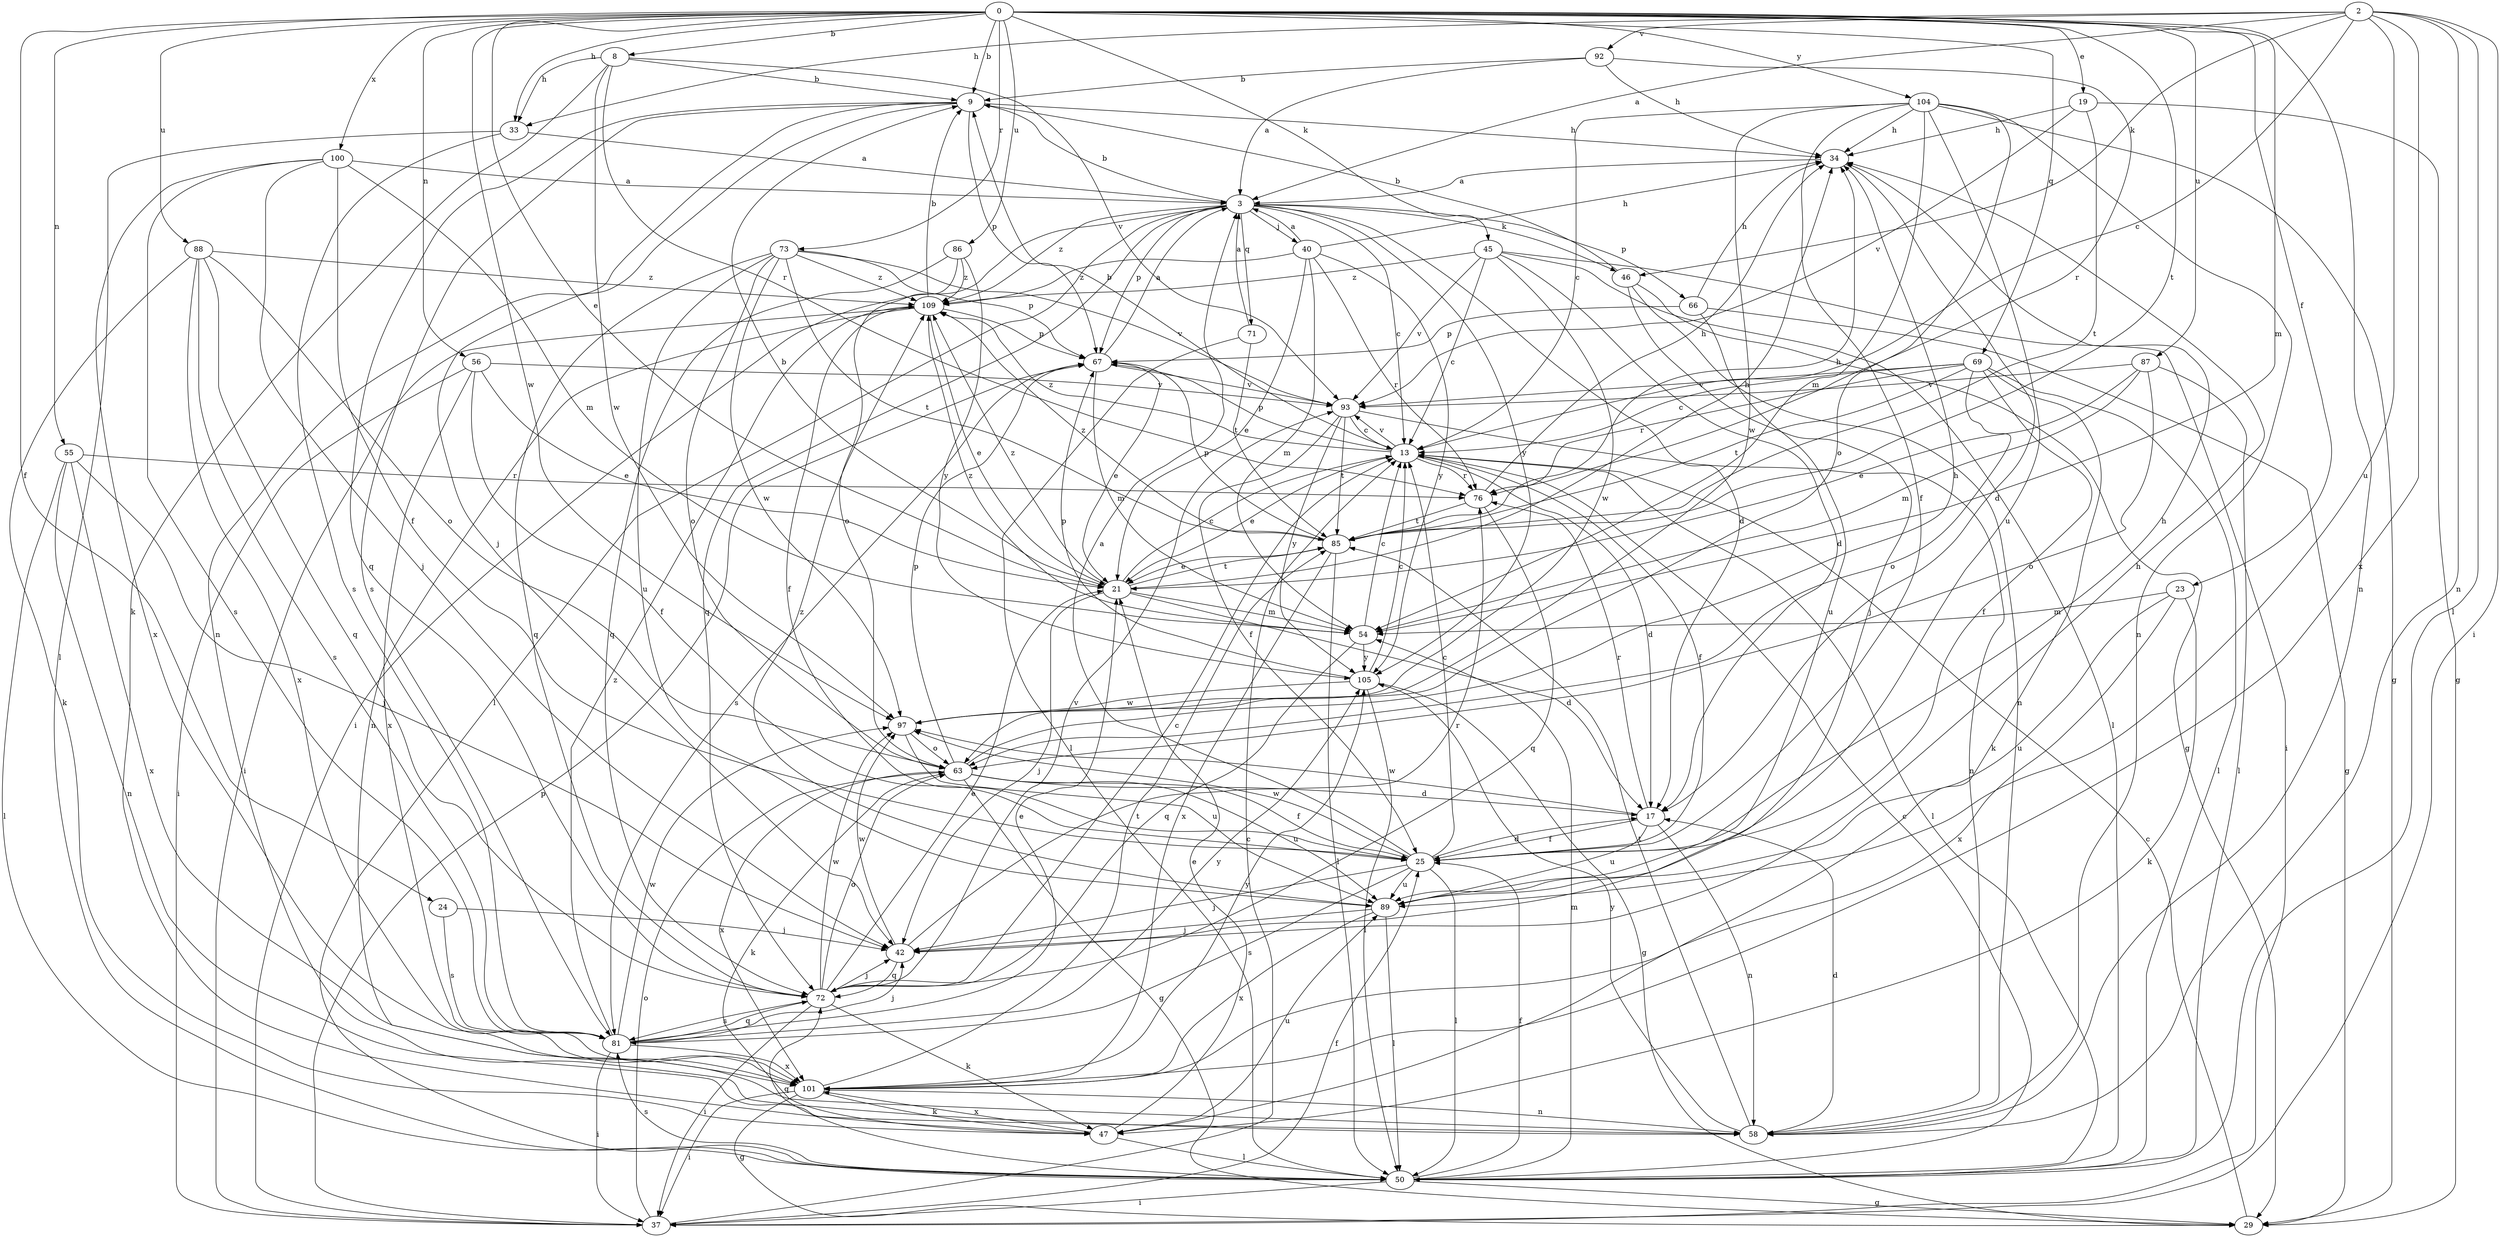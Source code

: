 strict digraph  {
0;
2;
3;
8;
9;
13;
17;
19;
21;
23;
24;
25;
29;
33;
34;
37;
40;
42;
45;
46;
47;
50;
54;
55;
56;
58;
63;
66;
67;
69;
71;
72;
73;
76;
81;
85;
86;
87;
88;
89;
92;
93;
97;
100;
101;
104;
105;
109;
0 -> 8  [label=b];
0 -> 9  [label=b];
0 -> 19  [label=e];
0 -> 21  [label=e];
0 -> 23  [label=f];
0 -> 24  [label=f];
0 -> 33  [label=h];
0 -> 45  [label=k];
0 -> 54  [label=m];
0 -> 55  [label=n];
0 -> 56  [label=n];
0 -> 58  [label=n];
0 -> 69  [label=q];
0 -> 73  [label=r];
0 -> 85  [label=t];
0 -> 86  [label=u];
0 -> 87  [label=u];
0 -> 88  [label=u];
0 -> 97  [label=w];
0 -> 100  [label=x];
0 -> 104  [label=y];
2 -> 3  [label=a];
2 -> 13  [label=c];
2 -> 33  [label=h];
2 -> 37  [label=i];
2 -> 46  [label=k];
2 -> 50  [label=l];
2 -> 58  [label=n];
2 -> 89  [label=u];
2 -> 92  [label=v];
2 -> 101  [label=x];
3 -> 9  [label=b];
3 -> 13  [label=c];
3 -> 17  [label=d];
3 -> 37  [label=i];
3 -> 40  [label=j];
3 -> 46  [label=k];
3 -> 50  [label=l];
3 -> 66  [label=p];
3 -> 67  [label=p];
3 -> 71  [label=q];
3 -> 72  [label=q];
3 -> 105  [label=y];
3 -> 109  [label=z];
8 -> 9  [label=b];
8 -> 33  [label=h];
8 -> 47  [label=k];
8 -> 76  [label=r];
8 -> 93  [label=v];
8 -> 97  [label=w];
9 -> 34  [label=h];
9 -> 42  [label=j];
9 -> 58  [label=n];
9 -> 67  [label=p];
9 -> 72  [label=q];
9 -> 81  [label=s];
13 -> 9  [label=b];
13 -> 17  [label=d];
13 -> 21  [label=e];
13 -> 25  [label=f];
13 -> 50  [label=l];
13 -> 67  [label=p];
13 -> 76  [label=r];
13 -> 93  [label=v];
13 -> 109  [label=z];
17 -> 25  [label=f];
17 -> 58  [label=n];
17 -> 76  [label=r];
17 -> 89  [label=u];
17 -> 97  [label=w];
19 -> 29  [label=g];
19 -> 34  [label=h];
19 -> 85  [label=t];
19 -> 93  [label=v];
21 -> 9  [label=b];
21 -> 13  [label=c];
21 -> 17  [label=d];
21 -> 34  [label=h];
21 -> 42  [label=j];
21 -> 54  [label=m];
21 -> 85  [label=t];
21 -> 109  [label=z];
23 -> 47  [label=k];
23 -> 54  [label=m];
23 -> 89  [label=u];
23 -> 101  [label=x];
24 -> 42  [label=j];
24 -> 81  [label=s];
25 -> 3  [label=a];
25 -> 13  [label=c];
25 -> 17  [label=d];
25 -> 34  [label=h];
25 -> 42  [label=j];
25 -> 50  [label=l];
25 -> 81  [label=s];
25 -> 89  [label=u];
25 -> 97  [label=w];
29 -> 13  [label=c];
33 -> 3  [label=a];
33 -> 50  [label=l];
33 -> 81  [label=s];
34 -> 3  [label=a];
34 -> 17  [label=d];
37 -> 13  [label=c];
37 -> 25  [label=f];
37 -> 63  [label=o];
37 -> 67  [label=p];
40 -> 3  [label=a];
40 -> 21  [label=e];
40 -> 34  [label=h];
40 -> 54  [label=m];
40 -> 76  [label=r];
40 -> 105  [label=y];
40 -> 109  [label=z];
42 -> 34  [label=h];
42 -> 72  [label=q];
42 -> 76  [label=r];
42 -> 97  [label=w];
45 -> 13  [label=c];
45 -> 17  [label=d];
45 -> 37  [label=i];
45 -> 50  [label=l];
45 -> 93  [label=v];
45 -> 97  [label=w];
45 -> 109  [label=z];
46 -> 9  [label=b];
46 -> 29  [label=g];
46 -> 42  [label=j];
46 -> 58  [label=n];
47 -> 21  [label=e];
47 -> 50  [label=l];
47 -> 89  [label=u];
47 -> 101  [label=x];
50 -> 13  [label=c];
50 -> 25  [label=f];
50 -> 29  [label=g];
50 -> 37  [label=i];
50 -> 54  [label=m];
50 -> 72  [label=q];
50 -> 81  [label=s];
54 -> 13  [label=c];
54 -> 72  [label=q];
54 -> 105  [label=y];
54 -> 109  [label=z];
55 -> 42  [label=j];
55 -> 50  [label=l];
55 -> 58  [label=n];
55 -> 76  [label=r];
55 -> 101  [label=x];
56 -> 21  [label=e];
56 -> 25  [label=f];
56 -> 37  [label=i];
56 -> 93  [label=v];
56 -> 101  [label=x];
58 -> 17  [label=d];
58 -> 85  [label=t];
58 -> 105  [label=y];
63 -> 17  [label=d];
63 -> 25  [label=f];
63 -> 29  [label=g];
63 -> 34  [label=h];
63 -> 47  [label=k];
63 -> 67  [label=p];
63 -> 89  [label=u];
63 -> 101  [label=x];
66 -> 29  [label=g];
66 -> 34  [label=h];
66 -> 67  [label=p];
66 -> 89  [label=u];
67 -> 3  [label=a];
67 -> 21  [label=e];
67 -> 54  [label=m];
67 -> 81  [label=s];
67 -> 93  [label=v];
69 -> 13  [label=c];
69 -> 25  [label=f];
69 -> 47  [label=k];
69 -> 50  [label=l];
69 -> 63  [label=o];
69 -> 76  [label=r];
69 -> 85  [label=t];
69 -> 93  [label=v];
71 -> 3  [label=a];
71 -> 50  [label=l];
71 -> 85  [label=t];
72 -> 13  [label=c];
72 -> 21  [label=e];
72 -> 37  [label=i];
72 -> 42  [label=j];
72 -> 47  [label=k];
72 -> 63  [label=o];
72 -> 81  [label=s];
72 -> 93  [label=v];
72 -> 97  [label=w];
73 -> 63  [label=o];
73 -> 67  [label=p];
73 -> 72  [label=q];
73 -> 85  [label=t];
73 -> 89  [label=u];
73 -> 93  [label=v];
73 -> 97  [label=w];
73 -> 109  [label=z];
76 -> 34  [label=h];
76 -> 72  [label=q];
76 -> 85  [label=t];
81 -> 21  [label=e];
81 -> 37  [label=i];
81 -> 42  [label=j];
81 -> 72  [label=q];
81 -> 97  [label=w];
81 -> 101  [label=x];
81 -> 105  [label=y];
81 -> 109  [label=z];
85 -> 21  [label=e];
85 -> 34  [label=h];
85 -> 50  [label=l];
85 -> 67  [label=p];
85 -> 101  [label=x];
85 -> 109  [label=z];
86 -> 63  [label=o];
86 -> 72  [label=q];
86 -> 105  [label=y];
86 -> 109  [label=z];
87 -> 21  [label=e];
87 -> 50  [label=l];
87 -> 54  [label=m];
87 -> 63  [label=o];
87 -> 93  [label=v];
88 -> 47  [label=k];
88 -> 63  [label=o];
88 -> 72  [label=q];
88 -> 81  [label=s];
88 -> 101  [label=x];
88 -> 109  [label=z];
89 -> 42  [label=j];
89 -> 50  [label=l];
89 -> 101  [label=x];
89 -> 109  [label=z];
92 -> 3  [label=a];
92 -> 9  [label=b];
92 -> 34  [label=h];
92 -> 76  [label=r];
93 -> 13  [label=c];
93 -> 25  [label=f];
93 -> 58  [label=n];
93 -> 85  [label=t];
93 -> 105  [label=y];
97 -> 63  [label=o];
97 -> 89  [label=u];
100 -> 3  [label=a];
100 -> 25  [label=f];
100 -> 42  [label=j];
100 -> 54  [label=m];
100 -> 81  [label=s];
100 -> 101  [label=x];
101 -> 29  [label=g];
101 -> 37  [label=i];
101 -> 47  [label=k];
101 -> 58  [label=n];
101 -> 85  [label=t];
101 -> 105  [label=y];
104 -> 13  [label=c];
104 -> 25  [label=f];
104 -> 29  [label=g];
104 -> 34  [label=h];
104 -> 54  [label=m];
104 -> 58  [label=n];
104 -> 63  [label=o];
104 -> 89  [label=u];
104 -> 97  [label=w];
105 -> 13  [label=c];
105 -> 29  [label=g];
105 -> 50  [label=l];
105 -> 67  [label=p];
105 -> 97  [label=w];
109 -> 9  [label=b];
109 -> 21  [label=e];
109 -> 25  [label=f];
109 -> 37  [label=i];
109 -> 58  [label=n];
109 -> 67  [label=p];
}
